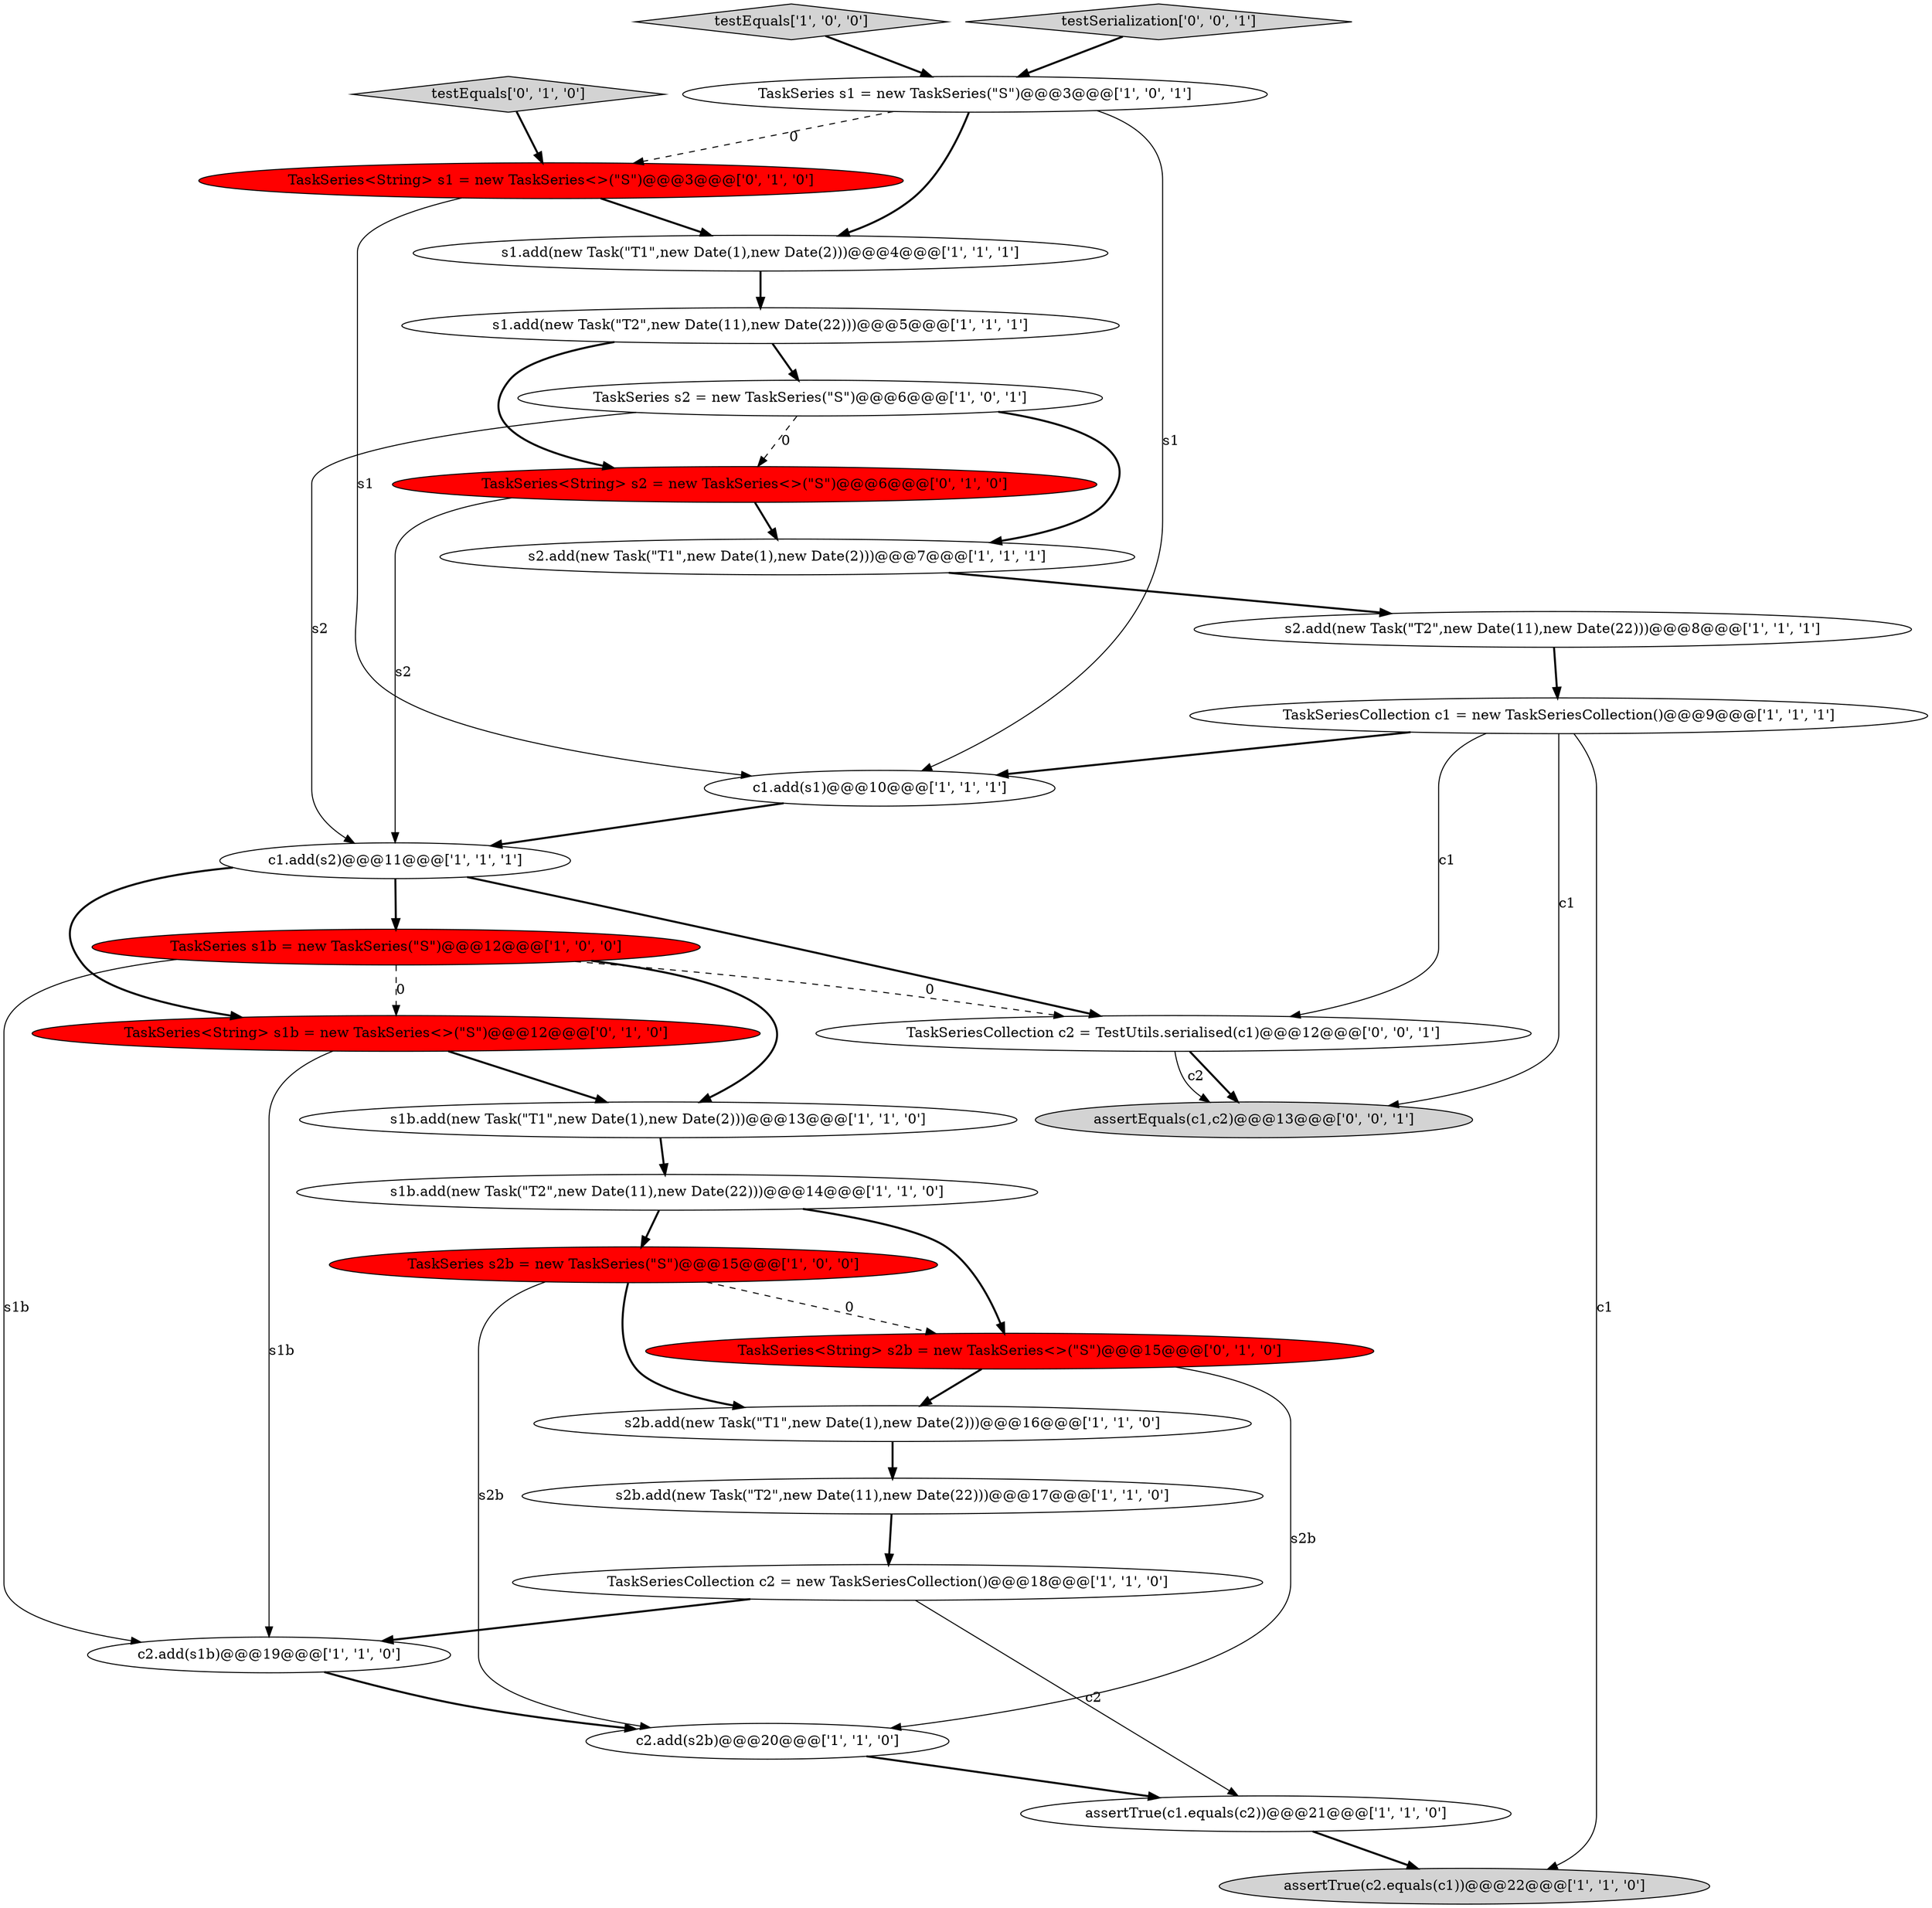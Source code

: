 digraph {
11 [style = filled, label = "TaskSeriesCollection c1 = new TaskSeriesCollection()@@@9@@@['1', '1', '1']", fillcolor = white, shape = ellipse image = "AAA0AAABBB1BBB"];
17 [style = filled, label = "testEquals['1', '0', '0']", fillcolor = lightgray, shape = diamond image = "AAA0AAABBB1BBB"];
15 [style = filled, label = "assertTrue(c2.equals(c1))@@@22@@@['1', '1', '0']", fillcolor = lightgray, shape = ellipse image = "AAA0AAABBB1BBB"];
19 [style = filled, label = "c1.add(s2)@@@11@@@['1', '1', '1']", fillcolor = white, shape = ellipse image = "AAA0AAABBB1BBB"];
28 [style = filled, label = "assertEquals(c1,c2)@@@13@@@['0', '0', '1']", fillcolor = lightgray, shape = ellipse image = "AAA0AAABBB3BBB"];
14 [style = filled, label = "assertTrue(c1.equals(c2))@@@21@@@['1', '1', '0']", fillcolor = white, shape = ellipse image = "AAA0AAABBB1BBB"];
10 [style = filled, label = "TaskSeries s2 = new TaskSeries(\"S\")@@@6@@@['1', '0', '1']", fillcolor = white, shape = ellipse image = "AAA0AAABBB1BBB"];
5 [style = filled, label = "s1b.add(new Task(\"T2\",new Date(11),new Date(22)))@@@14@@@['1', '1', '0']", fillcolor = white, shape = ellipse image = "AAA0AAABBB1BBB"];
6 [style = filled, label = "s1.add(new Task(\"T1\",new Date(1),new Date(2)))@@@4@@@['1', '1', '1']", fillcolor = white, shape = ellipse image = "AAA0AAABBB1BBB"];
25 [style = filled, label = "TaskSeries<String> s1 = new TaskSeries<>(\"S\")@@@3@@@['0', '1', '0']", fillcolor = red, shape = ellipse image = "AAA1AAABBB2BBB"];
21 [style = filled, label = "TaskSeries<String> s2b = new TaskSeries<>(\"S\")@@@15@@@['0', '1', '0']", fillcolor = red, shape = ellipse image = "AAA1AAABBB2BBB"];
7 [style = filled, label = "c2.add(s1b)@@@19@@@['1', '1', '0']", fillcolor = white, shape = ellipse image = "AAA0AAABBB1BBB"];
4 [style = filled, label = "TaskSeries s1b = new TaskSeries(\"S\")@@@12@@@['1', '0', '0']", fillcolor = red, shape = ellipse image = "AAA1AAABBB1BBB"];
27 [style = filled, label = "TaskSeriesCollection c2 = TestUtils.serialised(c1)@@@12@@@['0', '0', '1']", fillcolor = white, shape = ellipse image = "AAA0AAABBB3BBB"];
2 [style = filled, label = "s1.add(new Task(\"T2\",new Date(11),new Date(22)))@@@5@@@['1', '1', '1']", fillcolor = white, shape = ellipse image = "AAA0AAABBB1BBB"];
22 [style = filled, label = "TaskSeries<String> s2 = new TaskSeries<>(\"S\")@@@6@@@['0', '1', '0']", fillcolor = red, shape = ellipse image = "AAA1AAABBB2BBB"];
13 [style = filled, label = "c2.add(s2b)@@@20@@@['1', '1', '0']", fillcolor = white, shape = ellipse image = "AAA0AAABBB1BBB"];
16 [style = filled, label = "s1b.add(new Task(\"T1\",new Date(1),new Date(2)))@@@13@@@['1', '1', '0']", fillcolor = white, shape = ellipse image = "AAA0AAABBB1BBB"];
0 [style = filled, label = "s2b.add(new Task(\"T1\",new Date(1),new Date(2)))@@@16@@@['1', '1', '0']", fillcolor = white, shape = ellipse image = "AAA0AAABBB1BBB"];
12 [style = filled, label = "TaskSeriesCollection c2 = new TaskSeriesCollection()@@@18@@@['1', '1', '0']", fillcolor = white, shape = ellipse image = "AAA0AAABBB1BBB"];
24 [style = filled, label = "TaskSeries<String> s1b = new TaskSeries<>(\"S\")@@@12@@@['0', '1', '0']", fillcolor = red, shape = ellipse image = "AAA1AAABBB2BBB"];
8 [style = filled, label = "s2.add(new Task(\"T2\",new Date(11),new Date(22)))@@@8@@@['1', '1', '1']", fillcolor = white, shape = ellipse image = "AAA0AAABBB1BBB"];
26 [style = filled, label = "testSerialization['0', '0', '1']", fillcolor = lightgray, shape = diamond image = "AAA0AAABBB3BBB"];
1 [style = filled, label = "TaskSeries s2b = new TaskSeries(\"S\")@@@15@@@['1', '0', '0']", fillcolor = red, shape = ellipse image = "AAA1AAABBB1BBB"];
3 [style = filled, label = "s2.add(new Task(\"T1\",new Date(1),new Date(2)))@@@7@@@['1', '1', '1']", fillcolor = white, shape = ellipse image = "AAA0AAABBB1BBB"];
9 [style = filled, label = "s2b.add(new Task(\"T2\",new Date(11),new Date(22)))@@@17@@@['1', '1', '0']", fillcolor = white, shape = ellipse image = "AAA0AAABBB1BBB"];
18 [style = filled, label = "TaskSeries s1 = new TaskSeries(\"S\")@@@3@@@['1', '0', '1']", fillcolor = white, shape = ellipse image = "AAA0AAABBB1BBB"];
23 [style = filled, label = "testEquals['0', '1', '0']", fillcolor = lightgray, shape = diamond image = "AAA0AAABBB2BBB"];
20 [style = filled, label = "c1.add(s1)@@@10@@@['1', '1', '1']", fillcolor = white, shape = ellipse image = "AAA0AAABBB1BBB"];
7->13 [style = bold, label=""];
12->14 [style = solid, label="c2"];
11->20 [style = bold, label=""];
23->25 [style = bold, label=""];
0->9 [style = bold, label=""];
21->0 [style = bold, label=""];
10->19 [style = solid, label="s2"];
4->7 [style = solid, label="s1b"];
27->28 [style = bold, label=""];
18->20 [style = solid, label="s1"];
11->27 [style = solid, label="c1"];
4->27 [style = dashed, label="0"];
10->3 [style = bold, label=""];
1->21 [style = dashed, label="0"];
1->0 [style = bold, label=""];
10->22 [style = dashed, label="0"];
25->6 [style = bold, label=""];
2->10 [style = bold, label=""];
24->7 [style = solid, label="s1b"];
12->7 [style = bold, label=""];
19->24 [style = bold, label=""];
6->2 [style = bold, label=""];
21->13 [style = solid, label="s2b"];
22->3 [style = bold, label=""];
5->21 [style = bold, label=""];
24->16 [style = bold, label=""];
5->1 [style = bold, label=""];
22->19 [style = solid, label="s2"];
18->25 [style = dashed, label="0"];
1->13 [style = solid, label="s2b"];
11->28 [style = solid, label="c1"];
27->28 [style = solid, label="c2"];
18->6 [style = bold, label=""];
3->8 [style = bold, label=""];
19->27 [style = bold, label=""];
11->15 [style = solid, label="c1"];
25->20 [style = solid, label="s1"];
16->5 [style = bold, label=""];
14->15 [style = bold, label=""];
19->4 [style = bold, label=""];
9->12 [style = bold, label=""];
4->24 [style = dashed, label="0"];
2->22 [style = bold, label=""];
20->19 [style = bold, label=""];
8->11 [style = bold, label=""];
13->14 [style = bold, label=""];
17->18 [style = bold, label=""];
4->16 [style = bold, label=""];
26->18 [style = bold, label=""];
}
